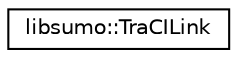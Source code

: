 digraph "Graphical Class Hierarchy"
{
  edge [fontname="Helvetica",fontsize="10",labelfontname="Helvetica",labelfontsize="10"];
  node [fontname="Helvetica",fontsize="10",shape=record];
  rankdir="LR";
  Node0 [label="libsumo::TraCILink",height=0.2,width=0.4,color="black", fillcolor="white", style="filled",URL="$d0/da5/classlibsumo_1_1_tra_c_i_link.html"];
}
